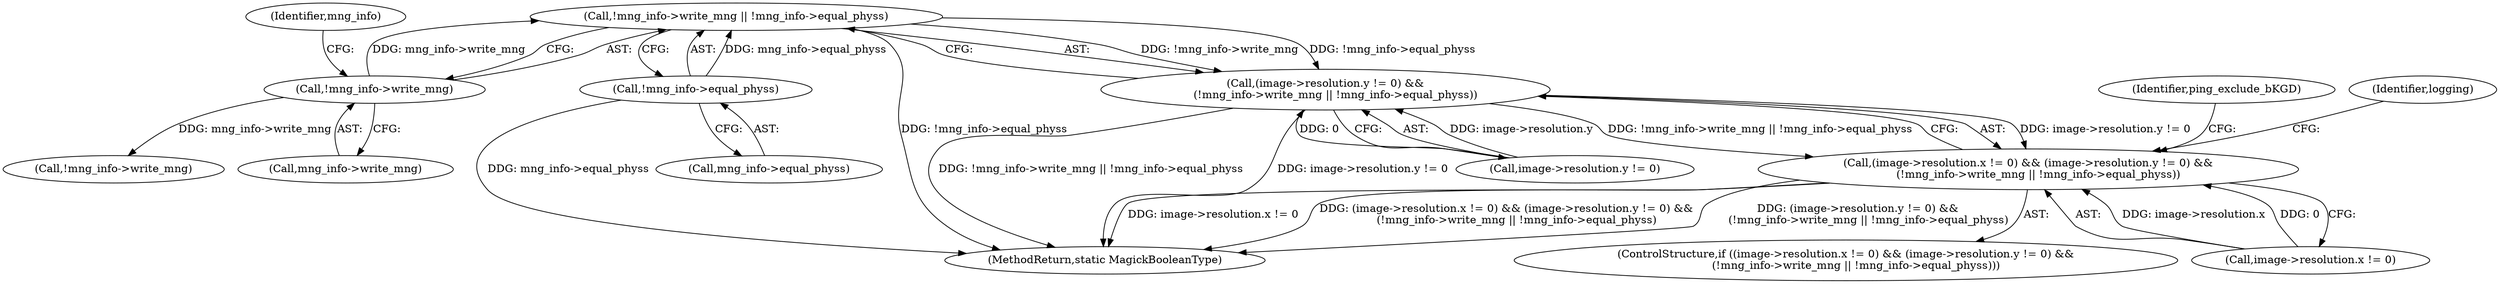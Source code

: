 digraph "0_ImageMagick_816ecab6c532ae086ff4186b3eaf4aa7092d536f@API" {
"1004520" [label="(Call,!mng_info->write_mng || !mng_info->equal_physs)"];
"1004521" [label="(Call,!mng_info->write_mng)"];
"1004525" [label="(Call,!mng_info->equal_physs)"];
"1004512" [label="(Call,(image->resolution.y != 0) &&\n      (!mng_info->write_mng || !mng_info->equal_physs))"];
"1004504" [label="(Call,(image->resolution.x != 0) && (image->resolution.y != 0) &&\n      (!mng_info->write_mng || !mng_info->equal_physs))"];
"1004664" [label="(Identifier,ping_exclude_bKGD)"];
"1004532" [label="(Identifier,logging)"];
"1004525" [label="(Call,!mng_info->equal_physs)"];
"1004512" [label="(Call,(image->resolution.y != 0) &&\n      (!mng_info->write_mng || !mng_info->equal_physs))"];
"1004526" [label="(Call,mng_info->equal_physs)"];
"1004504" [label="(Call,(image->resolution.x != 0) && (image->resolution.y != 0) &&\n      (!mng_info->write_mng || !mng_info->equal_physs))"];
"1004513" [label="(Call,image->resolution.y != 0)"];
"1004503" [label="(ControlStructure,if ((image->resolution.x != 0) && (image->resolution.y != 0) &&\n      (!mng_info->write_mng || !mng_info->equal_physs)))"];
"1004505" [label="(Call,image->resolution.x != 0)"];
"1004520" [label="(Call,!mng_info->write_mng || !mng_info->equal_physs)"];
"1004521" [label="(Call,!mng_info->write_mng)"];
"1009779" [label="(MethodReturn,static MagickBooleanType)"];
"1004527" [label="(Identifier,mng_info)"];
"1007357" [label="(Call,!mng_info->write_mng)"];
"1004522" [label="(Call,mng_info->write_mng)"];
"1004520" -> "1004512"  [label="AST: "];
"1004520" -> "1004521"  [label="CFG: "];
"1004520" -> "1004525"  [label="CFG: "];
"1004521" -> "1004520"  [label="AST: "];
"1004525" -> "1004520"  [label="AST: "];
"1004512" -> "1004520"  [label="CFG: "];
"1004520" -> "1009779"  [label="DDG: !mng_info->equal_physs"];
"1004520" -> "1004512"  [label="DDG: !mng_info->write_mng"];
"1004520" -> "1004512"  [label="DDG: !mng_info->equal_physs"];
"1004521" -> "1004520"  [label="DDG: mng_info->write_mng"];
"1004525" -> "1004520"  [label="DDG: mng_info->equal_physs"];
"1004521" -> "1004522"  [label="CFG: "];
"1004522" -> "1004521"  [label="AST: "];
"1004527" -> "1004521"  [label="CFG: "];
"1004521" -> "1007357"  [label="DDG: mng_info->write_mng"];
"1004525" -> "1004526"  [label="CFG: "];
"1004526" -> "1004525"  [label="AST: "];
"1004525" -> "1009779"  [label="DDG: mng_info->equal_physs"];
"1004512" -> "1004504"  [label="AST: "];
"1004512" -> "1004513"  [label="CFG: "];
"1004513" -> "1004512"  [label="AST: "];
"1004504" -> "1004512"  [label="CFG: "];
"1004512" -> "1009779"  [label="DDG: image->resolution.y != 0"];
"1004512" -> "1009779"  [label="DDG: !mng_info->write_mng || !mng_info->equal_physs"];
"1004512" -> "1004504"  [label="DDG: image->resolution.y != 0"];
"1004512" -> "1004504"  [label="DDG: !mng_info->write_mng || !mng_info->equal_physs"];
"1004513" -> "1004512"  [label="DDG: image->resolution.y"];
"1004513" -> "1004512"  [label="DDG: 0"];
"1004504" -> "1004503"  [label="AST: "];
"1004504" -> "1004505"  [label="CFG: "];
"1004505" -> "1004504"  [label="AST: "];
"1004532" -> "1004504"  [label="CFG: "];
"1004664" -> "1004504"  [label="CFG: "];
"1004504" -> "1009779"  [label="DDG: (image->resolution.x != 0) && (image->resolution.y != 0) &&\n      (!mng_info->write_mng || !mng_info->equal_physs)"];
"1004504" -> "1009779"  [label="DDG: (image->resolution.y != 0) &&\n      (!mng_info->write_mng || !mng_info->equal_physs)"];
"1004504" -> "1009779"  [label="DDG: image->resolution.x != 0"];
"1004505" -> "1004504"  [label="DDG: image->resolution.x"];
"1004505" -> "1004504"  [label="DDG: 0"];
}
